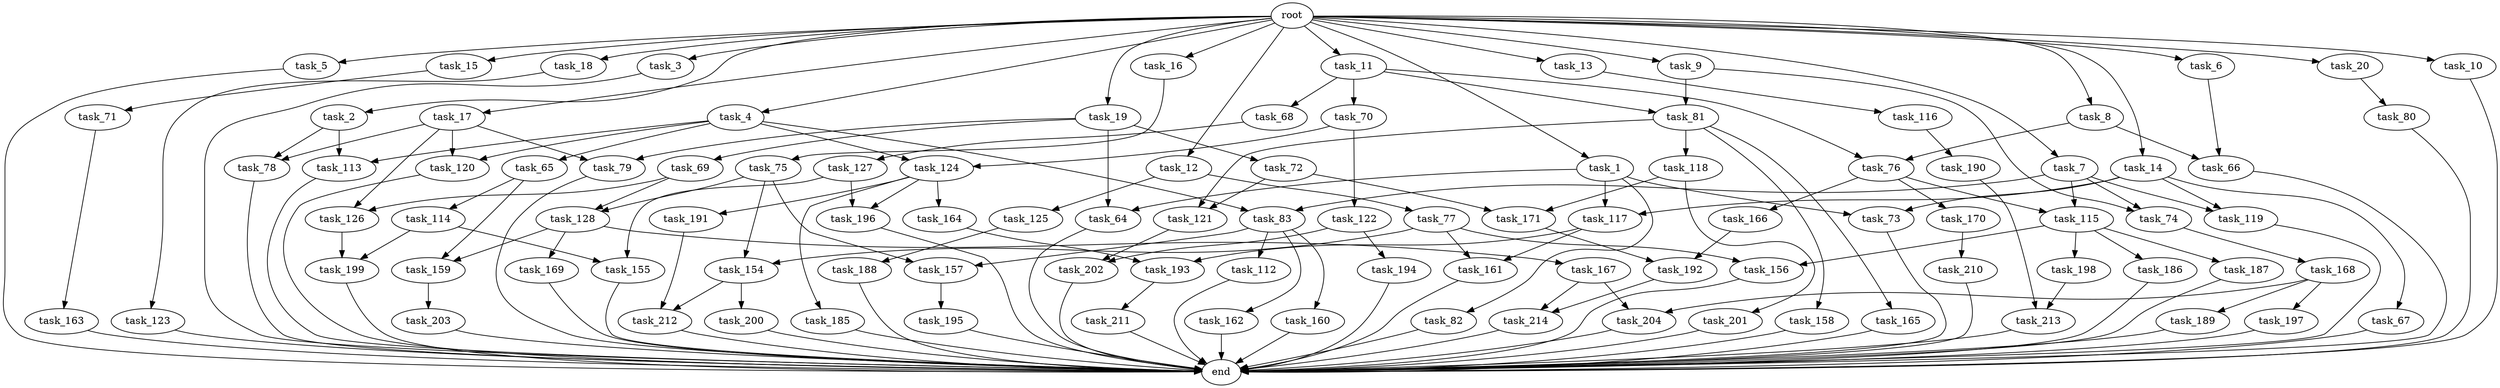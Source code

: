 digraph G {
  task_67 [size="30923764531.200001"];
  task_193 [size="85899345920.000000"];
  task_12 [size="102.400000"];
  task_201 [size="7730941132.800000"];
  task_5 [size="102.400000"];
  task_162 [size="13743895347.200001"];
  task_82 [size="13743895347.200001"];
  task_196 [size="63565515980.800003"];
  task_164 [size="21474836480.000000"];
  task_17 [size="102.400000"];
  task_2 [size="102.400000"];
  task_121 [size="27487790694.400002"];
  task_168 [size="7730941132.800000"];
  task_161 [size="97066260889.600006"];
  task_166 [size="3435973836.800000"];
  task_169 [size="85899345920.000000"];
  task_79 [size="91053306675.200012"];
  task_198 [size="7730941132.800000"];
  task_77 [size="30923764531.200001"];
  task_163 [size="30923764531.200001"];
  task_11 [size="102.400000"];
  task_71 [size="7730941132.800000"];
  task_167 [size="85899345920.000000"];
  task_15 [size="102.400000"];
  task_154 [size="84181359001.600006"];
  task_117 [size="44667659878.400002"];
  task_64 [size="83322365542.400009"];
  task_156 [size="49821620633.600006"];
  task_76 [size="52398601011.200005"];
  root [size="0.000000"];
  task_72 [size="69578470195.199997"];
  task_69 [size="69578470195.199997"];
  task_119 [size="116823110451.200012"];
  task_74 [size="107374182400.000000"];
  task_190 [size="42090679500.800003"];
  task_114 [size="30923764531.200001"];
  task_8 [size="102.400000"];
  task_155 [size="73014444032.000000"];
  task_18 [size="102.400000"];
  task_165 [size="13743895347.200001"];
  task_122 [size="30923764531.200001"];
  task_81 [size="42949672960.000000"];
  task_126 [size="52398601011.200005"];
  task_66 [size="73014444032.000000"];
  task_186 [size="7730941132.800000"];
  task_214 [size="24910810316.800003"];
  task_188 [size="42090679500.800003"];
  task_73 [size="44667659878.400002"];
  task_116 [size="85899345920.000000"];
  task_199 [size="116823110451.200012"];
  task_213 [size="6871947673.600000"];
  task_1 [size="102.400000"];
  task_3 [size="102.400000"];
  task_185 [size="21474836480.000000"];
  task_200 [size="30923764531.200001"];
  task_212 [size="100502234726.400009"];
  task_157 [size="55834574848.000000"];
  task_7 [size="102.400000"];
  task_189 [size="42090679500.800003"];
  task_75 [size="54975581388.800003"];
  task_9 [size="102.400000"];
  task_4 [size="102.400000"];
  task_187 [size="7730941132.800000"];
  end [size="0.000000"];
  task_123 [size="85899345920.000000"];
  task_191 [size="21474836480.000000"];
  task_16 [size="102.400000"];
  task_19 [size="102.400000"];
  task_159 [size="116823110451.200012"];
  task_20 [size="102.400000"];
  task_6 [size="102.400000"];
  task_127 [size="7730941132.800000"];
  task_160 [size="13743895347.200001"];
  task_170 [size="3435973836.800000"];
  task_192 [size="55834574848.000000"];
  task_112 [size="13743895347.200001"];
  task_65 [size="21474836480.000000"];
  task_115 [size="89335319756.800003"];
  task_158 [size="13743895347.200001"];
  task_202 [size="62706522521.600006"];
  task_118 [size="13743895347.200001"];
  task_80 [size="30923764531.200001"];
  task_125 [size="30923764531.200001"];
  task_204 [size="45526653337.600006"];
  task_124 [size="52398601011.200005"];
  task_128 [size="73014444032.000000"];
  task_68 [size="21474836480.000000"];
  task_211 [size="69578470195.199997"];
  task_203 [size="42090679500.800003"];
  task_120 [size="42949672960.000000"];
  task_113 [size="52398601011.200005"];
  task_195 [size="7730941132.800000"];
  task_171 [size="21474836480.000000"];
  task_70 [size="21474836480.000000"];
  task_194 [size="7730941132.800000"];
  task_197 [size="42090679500.800003"];
  task_13 [size="102.400000"];
  task_78 [size="52398601011.200005"];
  task_10 [size="102.400000"];
  task_83 [size="107374182400.000000"];
  task_14 [size="102.400000"];
  task_210 [size="42090679500.800003"];

  task_67 -> end [size="1.000000"];
  task_193 -> task_211 [size="679477248.000000"];
  task_12 -> task_77 [size="301989888.000000"];
  task_12 -> task_125 [size="301989888.000000"];
  task_201 -> end [size="1.000000"];
  task_5 -> end [size="1.000000"];
  task_162 -> end [size="1.000000"];
  task_82 -> end [size="1.000000"];
  task_196 -> end [size="1.000000"];
  task_164 -> task_193 [size="301989888.000000"];
  task_17 -> task_79 [size="209715200.000000"];
  task_17 -> task_120 [size="209715200.000000"];
  task_17 -> task_126 [size="209715200.000000"];
  task_17 -> task_78 [size="209715200.000000"];
  task_2 -> task_78 [size="301989888.000000"];
  task_2 -> task_113 [size="301989888.000000"];
  task_121 -> task_202 [size="536870912.000000"];
  task_168 -> task_204 [size="411041792.000000"];
  task_168 -> task_189 [size="411041792.000000"];
  task_168 -> task_197 [size="411041792.000000"];
  task_161 -> end [size="1.000000"];
  task_166 -> task_192 [size="134217728.000000"];
  task_169 -> end [size="1.000000"];
  task_79 -> end [size="1.000000"];
  task_198 -> task_213 [size="33554432.000000"];
  task_77 -> task_154 [size="411041792.000000"];
  task_77 -> task_156 [size="411041792.000000"];
  task_77 -> task_161 [size="411041792.000000"];
  task_163 -> end [size="1.000000"];
  task_11 -> task_76 [size="209715200.000000"];
  task_11 -> task_81 [size="209715200.000000"];
  task_11 -> task_68 [size="209715200.000000"];
  task_11 -> task_70 [size="209715200.000000"];
  task_71 -> task_163 [size="301989888.000000"];
  task_167 -> task_204 [size="33554432.000000"];
  task_167 -> task_214 [size="33554432.000000"];
  task_15 -> task_71 [size="75497472.000000"];
  task_154 -> task_200 [size="301989888.000000"];
  task_154 -> task_212 [size="301989888.000000"];
  task_117 -> task_193 [size="536870912.000000"];
  task_117 -> task_161 [size="536870912.000000"];
  task_64 -> end [size="1.000000"];
  task_156 -> end [size="1.000000"];
  task_76 -> task_166 [size="33554432.000000"];
  task_76 -> task_170 [size="33554432.000000"];
  task_76 -> task_115 [size="33554432.000000"];
  root -> task_7 [size="1.000000"];
  root -> task_8 [size="1.000000"];
  root -> task_20 [size="1.000000"];
  root -> task_12 [size="1.000000"];
  root -> task_18 [size="1.000000"];
  root -> task_1 [size="1.000000"];
  root -> task_3 [size="1.000000"];
  root -> task_16 [size="1.000000"];
  root -> task_19 [size="1.000000"];
  root -> task_5 [size="1.000000"];
  root -> task_10 [size="1.000000"];
  root -> task_6 [size="1.000000"];
  root -> task_17 [size="1.000000"];
  root -> task_9 [size="1.000000"];
  root -> task_11 [size="1.000000"];
  root -> task_4 [size="1.000000"];
  root -> task_13 [size="1.000000"];
  root -> task_2 [size="1.000000"];
  root -> task_14 [size="1.000000"];
  root -> task_15 [size="1.000000"];
  task_72 -> task_121 [size="134217728.000000"];
  task_72 -> task_171 [size="134217728.000000"];
  task_69 -> task_128 [size="301989888.000000"];
  task_69 -> task_126 [size="301989888.000000"];
  task_119 -> end [size="1.000000"];
  task_74 -> task_168 [size="75497472.000000"];
  task_190 -> task_213 [size="33554432.000000"];
  task_114 -> task_199 [size="301989888.000000"];
  task_114 -> task_155 [size="301989888.000000"];
  task_8 -> task_66 [size="301989888.000000"];
  task_8 -> task_76 [size="301989888.000000"];
  task_155 -> end [size="1.000000"];
  task_18 -> task_123 [size="838860800.000000"];
  task_165 -> end [size="1.000000"];
  task_122 -> task_202 [size="75497472.000000"];
  task_122 -> task_194 [size="75497472.000000"];
  task_81 -> task_118 [size="134217728.000000"];
  task_81 -> task_121 [size="134217728.000000"];
  task_81 -> task_158 [size="134217728.000000"];
  task_81 -> task_165 [size="134217728.000000"];
  task_126 -> task_199 [size="838860800.000000"];
  task_66 -> end [size="1.000000"];
  task_186 -> end [size="1.000000"];
  task_214 -> end [size="1.000000"];
  task_188 -> end [size="1.000000"];
  task_73 -> end [size="1.000000"];
  task_116 -> task_190 [size="411041792.000000"];
  task_199 -> end [size="1.000000"];
  task_213 -> end [size="1.000000"];
  task_1 -> task_64 [size="134217728.000000"];
  task_1 -> task_73 [size="134217728.000000"];
  task_1 -> task_117 [size="134217728.000000"];
  task_1 -> task_82 [size="134217728.000000"];
  task_3 -> end [size="1.000000"];
  task_185 -> end [size="1.000000"];
  task_200 -> end [size="1.000000"];
  task_212 -> end [size="1.000000"];
  task_157 -> task_195 [size="75497472.000000"];
  task_7 -> task_119 [size="838860800.000000"];
  task_7 -> task_83 [size="838860800.000000"];
  task_7 -> task_115 [size="838860800.000000"];
  task_7 -> task_74 [size="838860800.000000"];
  task_189 -> end [size="1.000000"];
  task_75 -> task_154 [size="411041792.000000"];
  task_75 -> task_128 [size="411041792.000000"];
  task_75 -> task_157 [size="411041792.000000"];
  task_9 -> task_81 [size="209715200.000000"];
  task_9 -> task_74 [size="209715200.000000"];
  task_4 -> task_65 [size="209715200.000000"];
  task_4 -> task_83 [size="209715200.000000"];
  task_4 -> task_124 [size="209715200.000000"];
  task_4 -> task_120 [size="209715200.000000"];
  task_4 -> task_113 [size="209715200.000000"];
  task_187 -> end [size="1.000000"];
  task_123 -> end [size="1.000000"];
  task_191 -> task_212 [size="679477248.000000"];
  task_16 -> task_75 [size="536870912.000000"];
  task_19 -> task_79 [size="679477248.000000"];
  task_19 -> task_64 [size="679477248.000000"];
  task_19 -> task_72 [size="679477248.000000"];
  task_19 -> task_69 [size="679477248.000000"];
  task_159 -> task_203 [size="411041792.000000"];
  task_20 -> task_80 [size="301989888.000000"];
  task_6 -> task_66 [size="411041792.000000"];
  task_127 -> task_196 [size="411041792.000000"];
  task_127 -> task_155 [size="411041792.000000"];
  task_160 -> end [size="1.000000"];
  task_170 -> task_210 [size="411041792.000000"];
  task_192 -> task_214 [size="209715200.000000"];
  task_112 -> end [size="1.000000"];
  task_65 -> task_114 [size="301989888.000000"];
  task_65 -> task_159 [size="301989888.000000"];
  task_115 -> task_187 [size="75497472.000000"];
  task_115 -> task_156 [size="75497472.000000"];
  task_115 -> task_186 [size="75497472.000000"];
  task_115 -> task_198 [size="75497472.000000"];
  task_158 -> end [size="1.000000"];
  task_202 -> end [size="1.000000"];
  task_118 -> task_171 [size="75497472.000000"];
  task_118 -> task_201 [size="75497472.000000"];
  task_80 -> end [size="1.000000"];
  task_125 -> task_188 [size="411041792.000000"];
  task_204 -> end [size="1.000000"];
  task_124 -> task_196 [size="209715200.000000"];
  task_124 -> task_164 [size="209715200.000000"];
  task_124 -> task_191 [size="209715200.000000"];
  task_124 -> task_185 [size="209715200.000000"];
  task_128 -> task_169 [size="838860800.000000"];
  task_128 -> task_159 [size="838860800.000000"];
  task_128 -> task_167 [size="838860800.000000"];
  task_68 -> task_127 [size="75497472.000000"];
  task_211 -> end [size="1.000000"];
  task_203 -> end [size="1.000000"];
  task_120 -> end [size="1.000000"];
  task_113 -> end [size="1.000000"];
  task_195 -> end [size="1.000000"];
  task_171 -> task_192 [size="411041792.000000"];
  task_70 -> task_124 [size="301989888.000000"];
  task_70 -> task_122 [size="301989888.000000"];
  task_194 -> end [size="1.000000"];
  task_197 -> end [size="1.000000"];
  task_13 -> task_116 [size="838860800.000000"];
  task_78 -> end [size="1.000000"];
  task_10 -> end [size="1.000000"];
  task_83 -> task_112 [size="134217728.000000"];
  task_83 -> task_160 [size="134217728.000000"];
  task_83 -> task_157 [size="134217728.000000"];
  task_83 -> task_162 [size="134217728.000000"];
  task_14 -> task_67 [size="301989888.000000"];
  task_14 -> task_119 [size="301989888.000000"];
  task_14 -> task_73 [size="301989888.000000"];
  task_14 -> task_117 [size="301989888.000000"];
  task_210 -> end [size="1.000000"];
}
